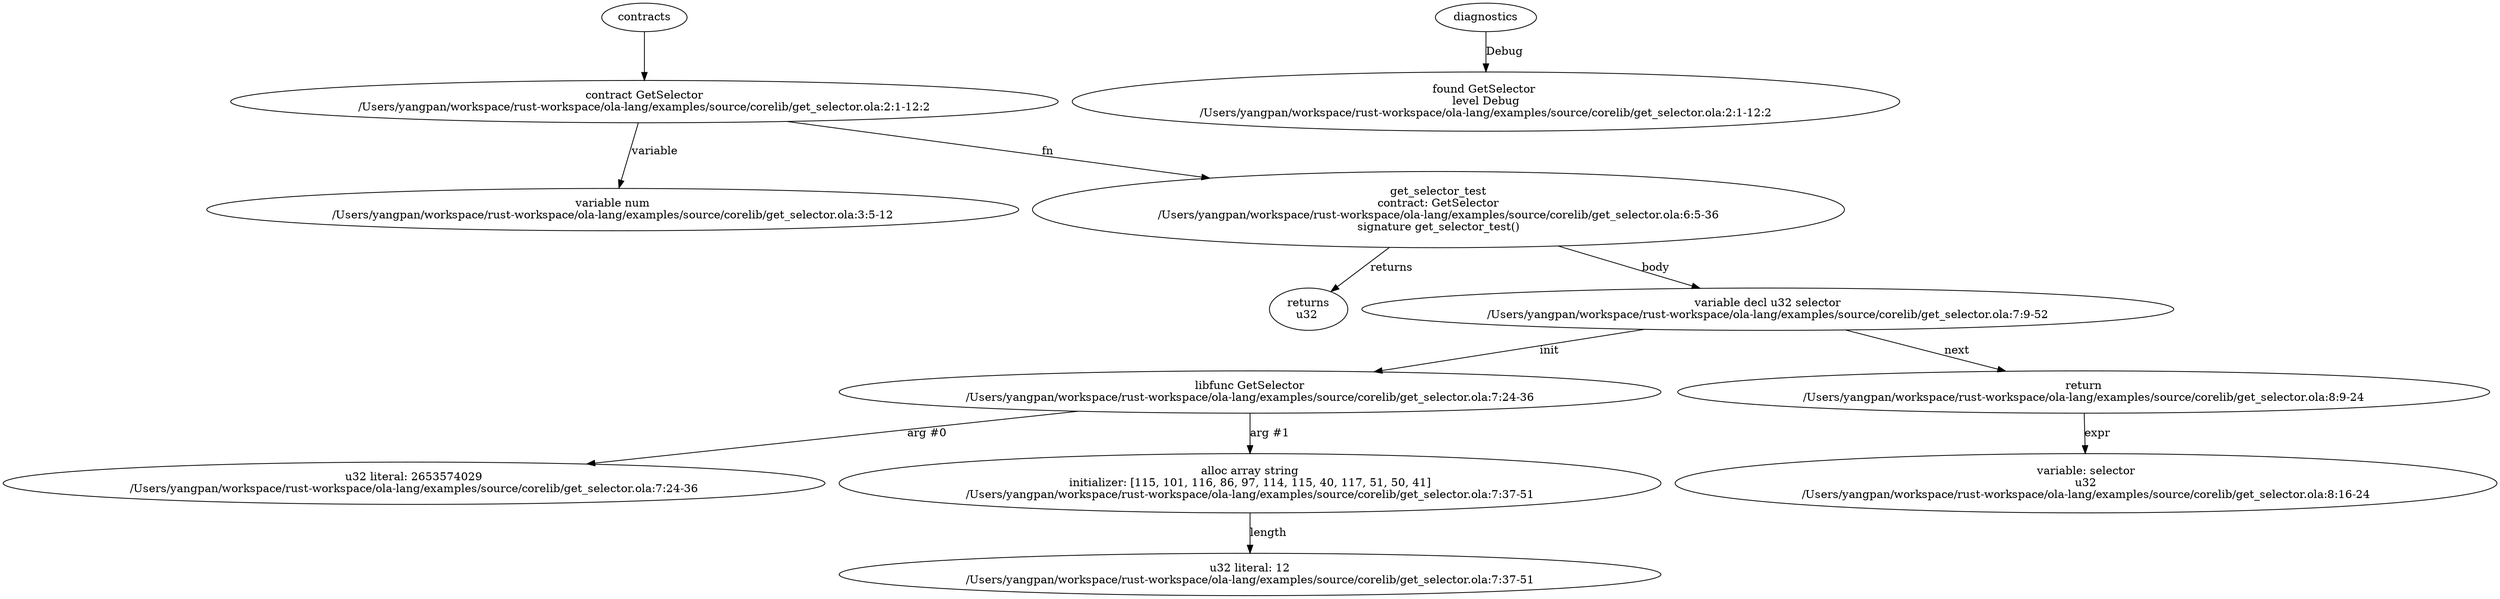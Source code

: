 strict digraph "/Users/yangpan/workspace/rust-workspace/ola-lang/examples/source/corelib/get_selector.ola" {
	contract [label="contract GetSelector\n/Users/yangpan/workspace/rust-workspace/ola-lang/examples/source/corelib/get_selector.ola:2:1-12:2"]
	var [label="variable num\n/Users/yangpan/workspace/rust-workspace/ola-lang/examples/source/corelib/get_selector.ola:3:5-12"]
	get_selector_test [label="get_selector_test\ncontract: GetSelector\n/Users/yangpan/workspace/rust-workspace/ola-lang/examples/source/corelib/get_selector.ola:6:5-36\nsignature get_selector_test()"]
	returns [label="returns\nu32 "]
	var_decl [label="variable decl u32 selector\n/Users/yangpan/workspace/rust-workspace/ola-lang/examples/source/corelib/get_selector.ola:7:9-52"]
	libfunc [label="libfunc GetSelector\n/Users/yangpan/workspace/rust-workspace/ola-lang/examples/source/corelib/get_selector.ola:7:24-36"]
	number_literal [label="u32 literal: 2653574029\n/Users/yangpan/workspace/rust-workspace/ola-lang/examples/source/corelib/get_selector.ola:7:24-36"]
	alloc_array [label="alloc array string\ninitializer: [115, 101, 116, 86, 97, 114, 115, 40, 117, 51, 50, 41]\n/Users/yangpan/workspace/rust-workspace/ola-lang/examples/source/corelib/get_selector.ola:7:37-51"]
	number_literal_9 [label="u32 literal: 12\n/Users/yangpan/workspace/rust-workspace/ola-lang/examples/source/corelib/get_selector.ola:7:37-51"]
	return [label="return\n/Users/yangpan/workspace/rust-workspace/ola-lang/examples/source/corelib/get_selector.ola:8:9-24"]
	variable [label="variable: selector\nu32\n/Users/yangpan/workspace/rust-workspace/ola-lang/examples/source/corelib/get_selector.ola:8:16-24"]
	diagnostic [label="found GetSelector \nlevel Debug\n/Users/yangpan/workspace/rust-workspace/ola-lang/examples/source/corelib/get_selector.ola:2:1-12:2"]
	contracts -> contract
	contract -> var [label="variable"]
	contract -> get_selector_test [label="fn"]
	get_selector_test -> returns [label="returns"]
	get_selector_test -> var_decl [label="body"]
	var_decl -> libfunc [label="init"]
	libfunc -> number_literal [label="arg #0"]
	libfunc -> alloc_array [label="arg #1"]
	alloc_array -> number_literal_9 [label="length"]
	var_decl -> return [label="next"]
	return -> variable [label="expr"]
	diagnostics -> diagnostic [label="Debug"]
}

